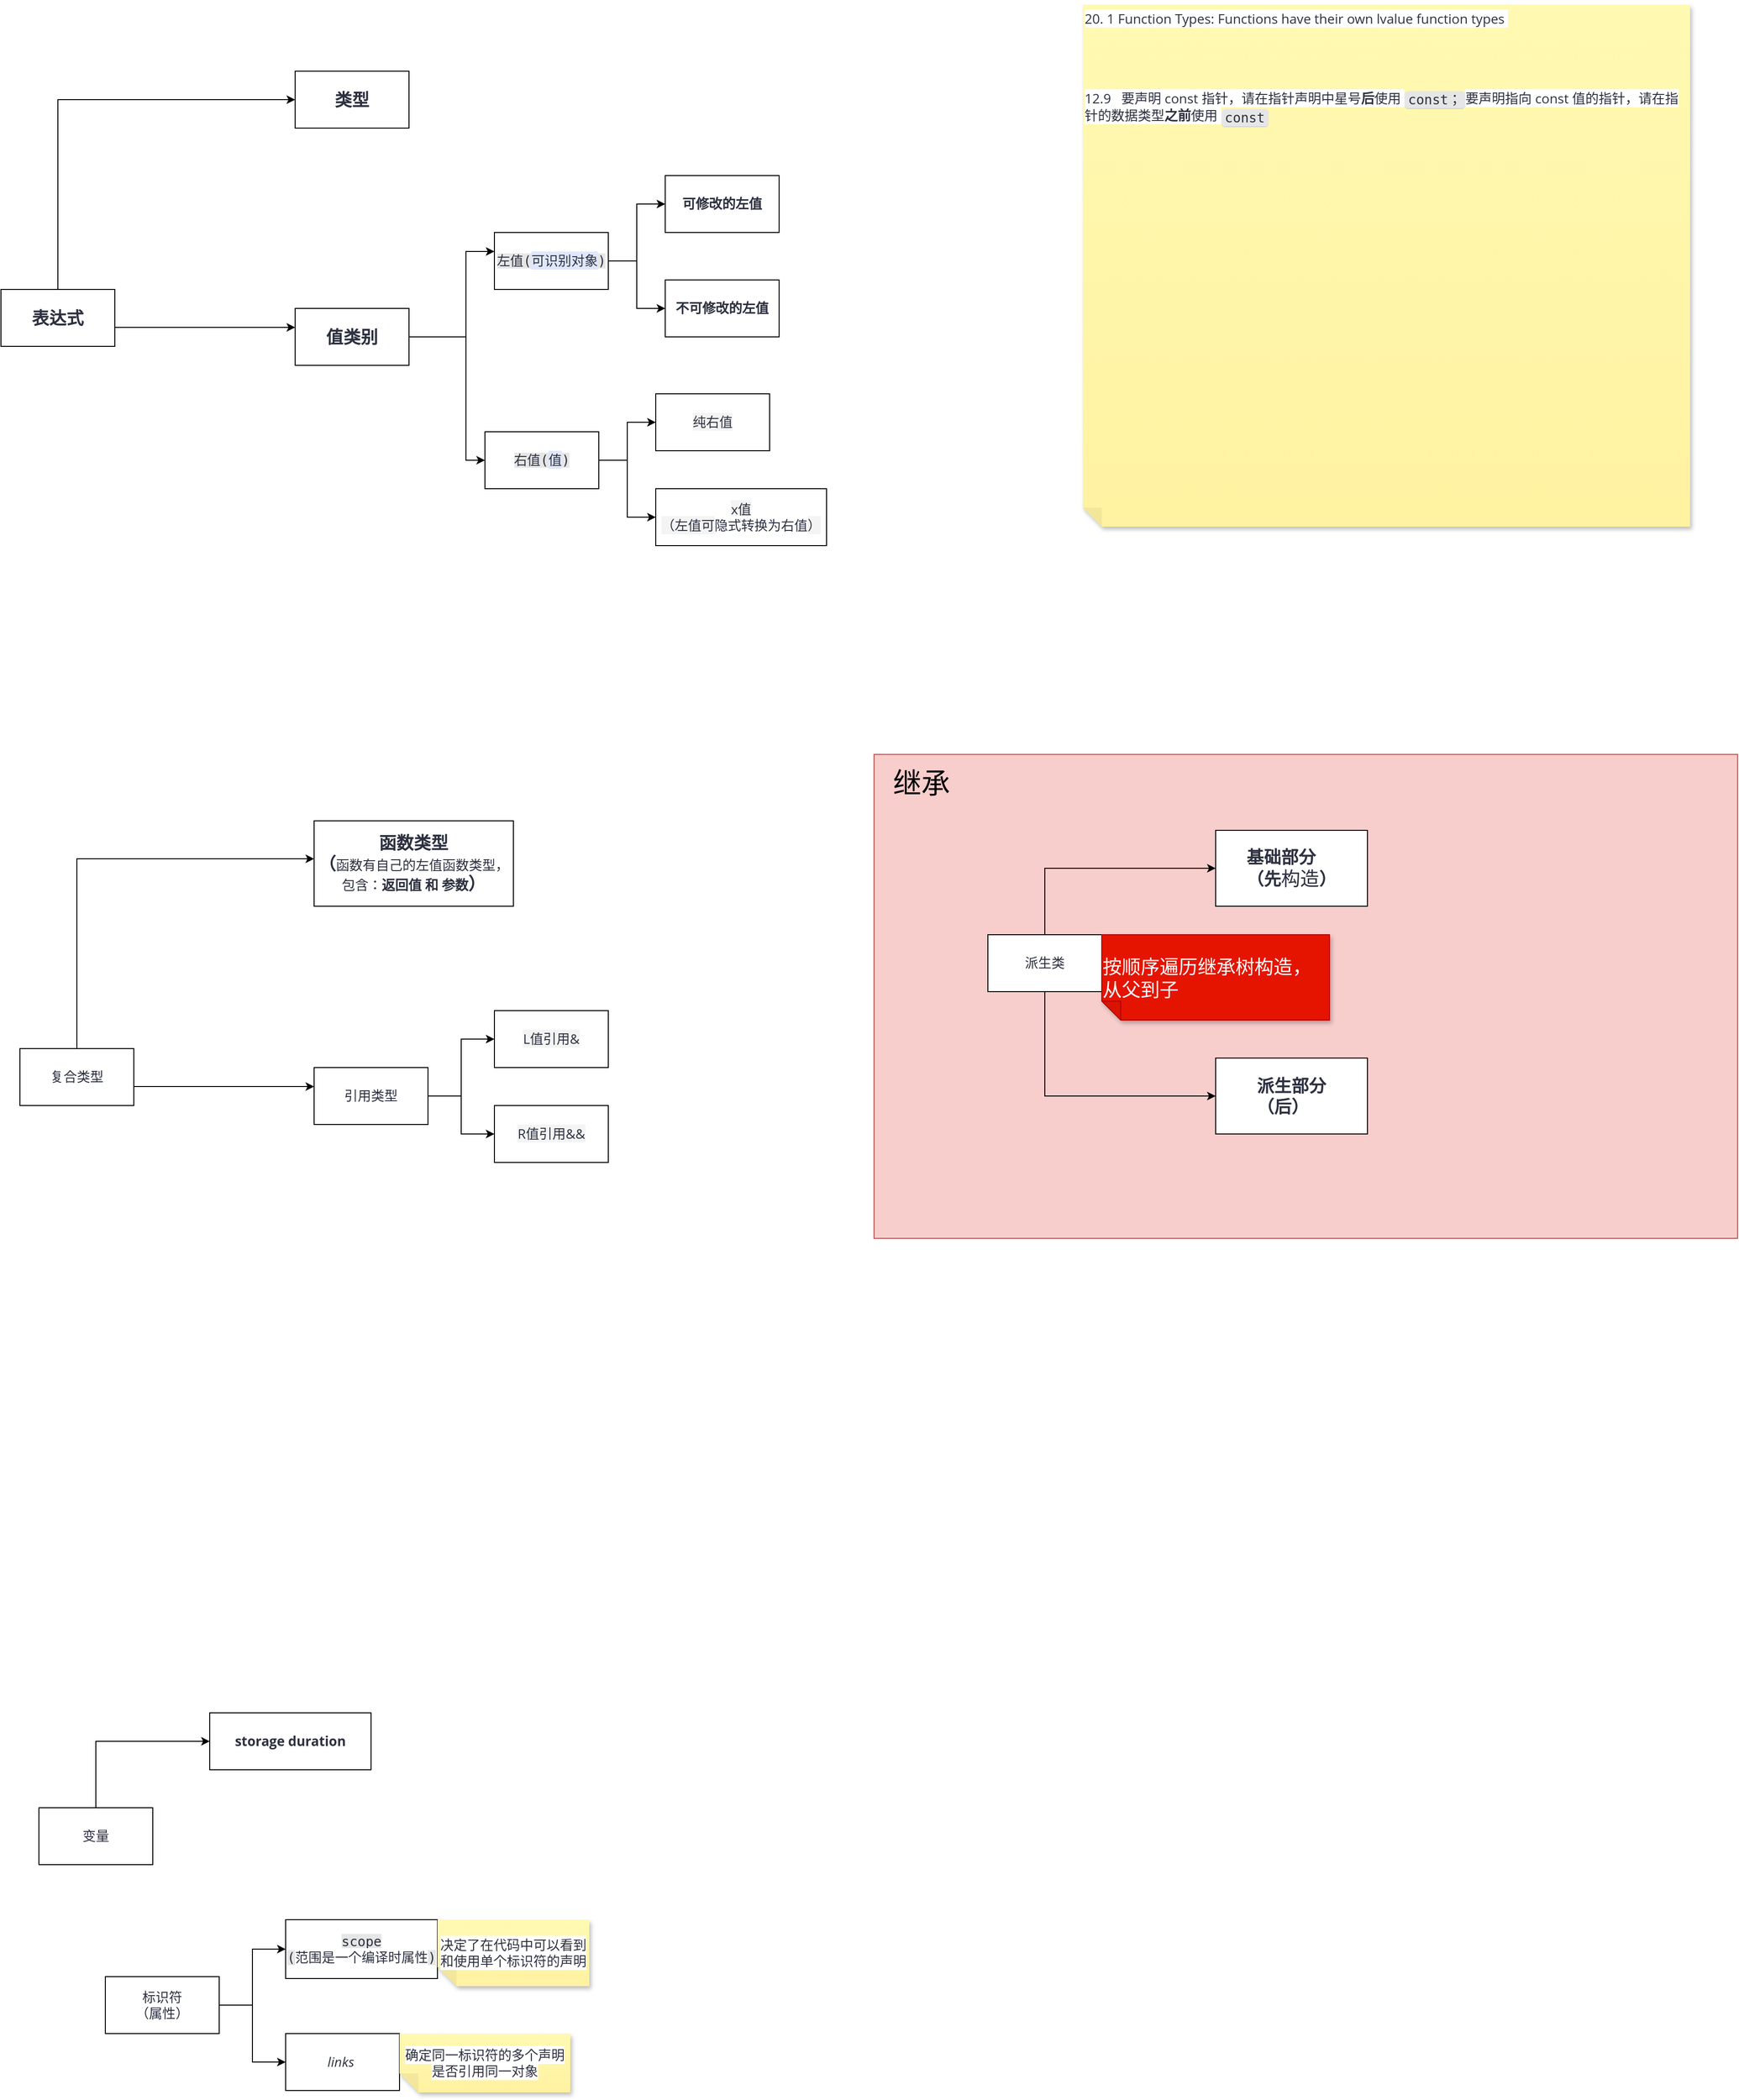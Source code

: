 <mxfile version="25.0.3">
  <diagram name="第 1 页" id="zCJwgfAlIP9obnGPYDEz">
    <mxGraphModel dx="2049" dy="1066" grid="1" gridSize="10" guides="1" tooltips="1" connect="1" arrows="1" fold="1" page="1" pageScale="1" pageWidth="827" pageHeight="1169" math="0" shadow="0">
      <root>
        <mxCell id="0" />
        <mxCell id="1" parent="0" />
        <mxCell id="-jIWmPzofc5P5sN-8sY--10" value="" style="whiteSpace=wrap;html=1;fillColor=#f8cecc;strokeColor=#b85450;" vertex="1" parent="1">
          <mxGeometry x="1040" y="950" width="910" height="510" as="geometry" />
        </mxCell>
        <mxCell id="oGX236ngwEXMZTwFb6us-2" style="edgeStyle=orthogonalEdgeStyle;rounded=0;orthogonalLoop=1;jettySize=auto;html=1;" parent="1" source="oGX236ngwEXMZTwFb6us-1" target="oGX236ngwEXMZTwFb6us-4" edge="1">
          <mxGeometry relative="1" as="geometry">
            <mxPoint x="480" y="230" as="targetPoint" />
            <Array as="points">
              <mxPoint x="180" y="260" />
            </Array>
          </mxGeometry>
        </mxCell>
        <mxCell id="oGX236ngwEXMZTwFb6us-3" style="edgeStyle=orthogonalEdgeStyle;rounded=0;orthogonalLoop=1;jettySize=auto;html=1;" parent="1" source="oGX236ngwEXMZTwFb6us-1" target="oGX236ngwEXMZTwFb6us-5" edge="1">
          <mxGeometry relative="1" as="geometry">
            <mxPoint x="480" y="300" as="targetPoint" />
            <Array as="points">
              <mxPoint x="300" y="500" />
              <mxPoint x="300" y="500" />
            </Array>
          </mxGeometry>
        </mxCell>
        <mxCell id="oGX236ngwEXMZTwFb6us-1" value="&lt;span style=&quot;color: rgb(45, 49, 64); font-family: &amp;quot;Open Sans&amp;quot;; font-size: 18px; font-weight: 700; letter-spacing: 0.25px; text-align: start; background-color: rgb(255, 255, 255);&quot;&gt;表达式&lt;/span&gt;" style="rounded=0;whiteSpace=wrap;html=1;" parent="1" vertex="1">
          <mxGeometry x="120" y="460" width="120" height="60" as="geometry" />
        </mxCell>
        <mxCell id="oGX236ngwEXMZTwFb6us-4" value="&lt;span style=&quot;color: rgb(45, 49, 64); font-family: &amp;quot;Open Sans&amp;quot;; font-size: 18px; font-weight: 700; letter-spacing: 0.25px; text-align: start; background-color: rgb(255, 255, 255);&quot;&gt;类型&lt;/span&gt;" style="rounded=0;whiteSpace=wrap;html=1;" parent="1" vertex="1">
          <mxGeometry x="430" y="230" width="120" height="60" as="geometry" />
        </mxCell>
        <mxCell id="oGX236ngwEXMZTwFb6us-7" value="" style="edgeStyle=orthogonalEdgeStyle;rounded=0;orthogonalLoop=1;jettySize=auto;html=1;" parent="1" source="oGX236ngwEXMZTwFb6us-5" target="oGX236ngwEXMZTwFb6us-6" edge="1">
          <mxGeometry relative="1" as="geometry">
            <Array as="points">
              <mxPoint x="610" y="510" />
              <mxPoint x="610" y="420" />
            </Array>
          </mxGeometry>
        </mxCell>
        <mxCell id="oGX236ngwEXMZTwFb6us-9" value="" style="edgeStyle=orthogonalEdgeStyle;rounded=0;orthogonalLoop=1;jettySize=auto;html=1;" parent="1" source="oGX236ngwEXMZTwFb6us-5" target="oGX236ngwEXMZTwFb6us-8" edge="1">
          <mxGeometry relative="1" as="geometry">
            <Array as="points">
              <mxPoint x="610" y="510" />
              <mxPoint x="610" y="640" />
            </Array>
          </mxGeometry>
        </mxCell>
        <mxCell id="oGX236ngwEXMZTwFb6us-5" value="&lt;span style=&quot;color: rgb(45, 49, 64); font-family: &amp;quot;Open Sans&amp;quot;; font-size: 18px; font-weight: 700; letter-spacing: 0.25px; text-align: start; background-color: rgb(255, 255, 255);&quot;&gt;值类别&lt;/span&gt;" style="rounded=0;whiteSpace=wrap;html=1;" parent="1" vertex="1">
          <mxGeometry x="430" y="480" width="120" height="60" as="geometry" />
        </mxCell>
        <mxCell id="oGX236ngwEXMZTwFb6us-11" value="" style="edgeStyle=orthogonalEdgeStyle;rounded=0;orthogonalLoop=1;jettySize=auto;html=1;" parent="1" source="oGX236ngwEXMZTwFb6us-6" target="oGX236ngwEXMZTwFb6us-10" edge="1">
          <mxGeometry relative="1" as="geometry" />
        </mxCell>
        <mxCell id="oGX236ngwEXMZTwFb6us-13" value="" style="edgeStyle=orthogonalEdgeStyle;rounded=0;orthogonalLoop=1;jettySize=auto;html=1;" parent="1" source="oGX236ngwEXMZTwFb6us-6" target="oGX236ngwEXMZTwFb6us-12" edge="1">
          <mxGeometry relative="1" as="geometry" />
        </mxCell>
        <mxCell id="oGX236ngwEXMZTwFb6us-6" value="&lt;span style=&quot;color: rgb(45, 49, 64); font-family: Monaco, Consolas, &amp;quot;Andale Mono&amp;quot;, &amp;quot;DejaVu Sans Mono&amp;quot;, monospace; font-size: 14px; text-align: start; background-color: rgb(230, 230, 230);&quot;&gt;左值(&lt;/span&gt;&lt;span style=&quot;color: rgb(45, 49, 64); font-family: &amp;quot;Open Sans&amp;quot;; font-size: 14px; text-align: start; background-color: rgb(223, 231, 255);&quot;&gt;可识别对象&lt;/span&gt;&lt;span style=&quot;color: rgb(45, 49, 64); font-family: Monaco, Consolas, &amp;quot;Andale Mono&amp;quot;, &amp;quot;DejaVu Sans Mono&amp;quot;, monospace; font-size: 14px; text-align: start; background-color: rgb(230, 230, 230);&quot;&gt;)&lt;/span&gt;" style="rounded=0;whiteSpace=wrap;html=1;" parent="1" vertex="1">
          <mxGeometry x="640" y="400" width="120" height="60" as="geometry" />
        </mxCell>
        <mxCell id="oGX236ngwEXMZTwFb6us-15" value="" style="edgeStyle=orthogonalEdgeStyle;rounded=0;orthogonalLoop=1;jettySize=auto;html=1;" parent="1" source="oGX236ngwEXMZTwFb6us-8" target="oGX236ngwEXMZTwFb6us-14" edge="1">
          <mxGeometry relative="1" as="geometry" />
        </mxCell>
        <mxCell id="oGX236ngwEXMZTwFb6us-17" value="" style="edgeStyle=orthogonalEdgeStyle;rounded=0;orthogonalLoop=1;jettySize=auto;html=1;" parent="1" source="oGX236ngwEXMZTwFb6us-8" target="oGX236ngwEXMZTwFb6us-16" edge="1">
          <mxGeometry relative="1" as="geometry" />
        </mxCell>
        <mxCell id="oGX236ngwEXMZTwFb6us-8" value="&lt;span style=&quot;color: rgb(45, 49, 64); font-family: Monaco, Consolas, &amp;quot;Andale Mono&amp;quot;, &amp;quot;DejaVu Sans Mono&amp;quot;, monospace; font-size: 14px; text-align: start; background-color: rgb(230, 230, 230);&quot;&gt;右值(&lt;/span&gt;&lt;span style=&quot;color: rgb(45, 49, 64); font-family: &amp;quot;Open Sans&amp;quot;; font-size: 14px; text-align: start; background-color: rgb(223, 231, 255);&quot;&gt;值&lt;/span&gt;&lt;span style=&quot;color: rgb(45, 49, 64); font-family: Monaco, Consolas, &amp;quot;Andale Mono&amp;quot;, &amp;quot;DejaVu Sans Mono&amp;quot;, monospace; font-size: 14px; text-align: start; background-color: rgb(230, 230, 230);&quot;&gt;)&lt;/span&gt;" style="rounded=0;whiteSpace=wrap;html=1;" parent="1" vertex="1">
          <mxGeometry x="630" y="610" width="120" height="60" as="geometry" />
        </mxCell>
        <mxCell id="oGX236ngwEXMZTwFb6us-10" value="&lt;strong style=&quot;box-sizing: inherit; margin: 0px; padding: 0px; border: 0px; font-variant-numeric: inherit; font-variant-east-asian: inherit; font-variant-alternates: inherit; font-variant-position: inherit; font-stretch: inherit; font-size: 14px; line-height: inherit; font-family: &amp;quot;Open Sans&amp;quot;; font-optical-sizing: inherit; font-size-adjust: inherit; font-kerning: inherit; font-feature-settings: inherit; font-variation-settings: inherit; color: rgb(45, 49, 64); text-align: start; background-color: rgb(255, 255, 255);&quot; data-immersive-translate-walked=&quot;97a51d90-85dc-41e9-87ce-aa57213af31a&quot;&gt;可修改的左值&lt;/strong&gt;" style="rounded=0;whiteSpace=wrap;html=1;" parent="1" vertex="1">
          <mxGeometry x="820" y="340" width="120" height="60" as="geometry" />
        </mxCell>
        <mxCell id="oGX236ngwEXMZTwFb6us-12" value="&lt;strong style=&quot;box-sizing: inherit; margin: 0px; padding: 0px; border: 0px; font-variant-numeric: inherit; font-variant-east-asian: inherit; font-variant-alternates: inherit; font-variant-position: inherit; font-stretch: inherit; font-size: 14px; line-height: inherit; font-family: &amp;quot;Open Sans&amp;quot;; font-optical-sizing: inherit; font-size-adjust: inherit; font-kerning: inherit; font-feature-settings: inherit; font-variation-settings: inherit; color: rgb(45, 49, 64); text-align: start; background-color: rgb(255, 255, 255);&quot; data-immersive-translate-walked=&quot;97a51d90-85dc-41e9-87ce-aa57213af31a&quot;&gt;不可修改的左值&lt;/strong&gt;" style="rounded=0;whiteSpace=wrap;html=1;" parent="1" vertex="1">
          <mxGeometry x="820" y="450" width="120" height="60" as="geometry" />
        </mxCell>
        <mxCell id="oGX236ngwEXMZTwFb6us-14" value="&lt;span style=&quot;color: rgb(45, 49, 64); font-family: &amp;quot;Open Sans&amp;quot;; font-size: 14px; text-align: start; background-color: rgb(244, 244, 244);&quot;&gt;纯右值&lt;/span&gt;" style="rounded=0;whiteSpace=wrap;html=1;" parent="1" vertex="1">
          <mxGeometry x="810" y="570" width="120" height="60" as="geometry" />
        </mxCell>
        <mxCell id="oGX236ngwEXMZTwFb6us-16" value="&lt;span style=&quot;color: rgb(45, 49, 64); font-family: &amp;quot;Open Sans&amp;quot;; font-size: 14px; text-align: start; background-color: rgb(244, 244, 244);&quot;&gt;x值&lt;/span&gt;&lt;div&gt;&lt;span style=&quot;color: rgb(45, 49, 64); font-family: &amp;quot;Open Sans&amp;quot;; font-size: 14px; text-align: start; background-color: rgb(244, 244, 244);&quot;&gt;（左值可&lt;/span&gt;&lt;span style=&quot;background-color: rgb(255, 255, 255); color: rgb(45, 49, 64); font-family: &amp;quot;Open Sans&amp;quot;; font-size: 14px; text-align: start;&quot;&gt;隐式转换为右值&lt;/span&gt;&lt;span style=&quot;background-color: rgb(244, 244, 244); color: rgb(45, 49, 64); font-family: &amp;quot;Open Sans&amp;quot;; font-size: 14px; text-align: start;&quot;&gt;）&lt;/span&gt;&lt;/div&gt;" style="rounded=0;whiteSpace=wrap;html=1;" parent="1" vertex="1">
          <mxGeometry x="810" y="670" width="180" height="60" as="geometry" />
        </mxCell>
        <mxCell id="rQ7jleubQa4jrmGbAYu6-3" value="&lt;font face=&quot;Open Sans&quot; color=&quot;#2d3140&quot;&gt;&lt;span style=&quot;font-size: 14px; background-color: rgb(255, 255, 255);&quot;&gt;20. 1 Function Types: Functions have their own lvalue function types&amp;nbsp;&lt;br&gt;&lt;br&gt;&lt;br&gt;&lt;br&gt;&lt;br&gt;12.9&amp;nbsp; &amp;nbsp;&lt;/span&gt;&lt;/font&gt;&lt;span style=&quot;color: rgb(45, 49, 64); font-family: &amp;quot;Open Sans&amp;quot;; font-size: 14px; background-color: rgb(255, 255, 255);&quot;&gt;要声明 const 指针，请在指针声明中星号&lt;b&gt;后&lt;/b&gt;使用&amp;nbsp;&lt;/span&gt;&lt;code style=&quot;box-sizing: inherit; margin: 0px; padding: 1px 4px; border: 0px; font-variant-numeric: inherit; font-variant-east-asian: inherit; font-variant-alternates: inherit; font-variant-position: inherit; font-stretch: inherit; font-size: 14px; line-height: inherit; font-family: Monaco, Consolas, &amp;quot;Andale Mono&amp;quot;, &amp;quot;DejaVu Sans Mono&amp;quot;, monospace; font-optical-sizing: inherit; font-size-adjust: inherit; font-kerning: inherit; font-feature-settings: inherit; font-variation-settings: inherit; overflow: auto; vertical-align: middle; background-color: rgb(230, 230, 230); border-radius: 4px; box-shadow: rgb(212, 212, 212) 0px 1px; color: rgb(45, 49, 64);&quot; data-immersive-translate-walked=&quot;1f2cb60a-0e9e-448f-9b1c-8a35acca966f&quot;&gt;const；&lt;/code&gt;&lt;span style=&quot;color: rgb(45, 49, 64); font-family: &amp;quot;Open Sans&amp;quot;; font-size: 14px; background-color: rgb(255, 255, 255);&quot;&gt;要声明指向 const 值的指针，请在指针的数据类型&lt;b&gt;之前&lt;/b&gt;使用&amp;nbsp;&lt;/span&gt;&lt;code style=&quot;box-sizing: inherit; margin: 0px; padding: 1px 4px; border: 0px; font-variant-numeric: inherit; font-variant-east-asian: inherit; font-variant-alternates: inherit; font-variant-position: inherit; font-stretch: inherit; font-size: 14px; line-height: inherit; font-family: Monaco, Consolas, &amp;quot;Andale Mono&amp;quot;, &amp;quot;DejaVu Sans Mono&amp;quot;, monospace; font-optical-sizing: inherit; font-size-adjust: inherit; font-kerning: inherit; font-feature-settings: inherit; font-variation-settings: inherit; overflow: auto; vertical-align: middle; background-color: rgb(230, 230, 230); border-radius: 4px; box-shadow: rgb(212, 212, 212) 0px 1px; color: rgb(45, 49, 64);&quot; data-immersive-translate-walked=&quot;1f2cb60a-0e9e-448f-9b1c-8a35acca966f&quot;&gt;const&lt;/code&gt;" style="shape=note;whiteSpace=wrap;html=1;backgroundOutline=1;fontColor=#000000;darkOpacity=0.05;fillColor=#FFF9B2;strokeColor=none;fillStyle=solid;direction=west;gradientDirection=north;gradientColor=#FFF2A1;shadow=1;size=20;pointerEvents=1;align=left;horizontal=1;verticalAlign=top;" parent="1" vertex="1">
          <mxGeometry x="1260" y="160" width="640" height="550" as="geometry" />
        </mxCell>
        <mxCell id="rQ7jleubQa4jrmGbAYu6-4" style="edgeStyle=orthogonalEdgeStyle;rounded=0;orthogonalLoop=1;jettySize=auto;html=1;" parent="1" source="rQ7jleubQa4jrmGbAYu6-6" target="rQ7jleubQa4jrmGbAYu6-7" edge="1">
          <mxGeometry relative="1" as="geometry">
            <mxPoint x="500" y="1030" as="targetPoint" />
            <Array as="points">
              <mxPoint x="200" y="1060" />
            </Array>
          </mxGeometry>
        </mxCell>
        <mxCell id="rQ7jleubQa4jrmGbAYu6-5" style="edgeStyle=orthogonalEdgeStyle;rounded=0;orthogonalLoop=1;jettySize=auto;html=1;" parent="1" source="rQ7jleubQa4jrmGbAYu6-6" target="rQ7jleubQa4jrmGbAYu6-10" edge="1">
          <mxGeometry relative="1" as="geometry">
            <mxPoint x="500" y="1100" as="targetPoint" />
            <Array as="points">
              <mxPoint x="320" y="1300" />
              <mxPoint x="320" y="1300" />
            </Array>
          </mxGeometry>
        </mxCell>
        <mxCell id="rQ7jleubQa4jrmGbAYu6-6" value="&lt;span style=&quot;color: rgb(45, 49, 64); font-family: &amp;quot;Open Sans&amp;quot;; font-size: 14px; text-align: start; background-color: rgb(255, 255, 255);&quot;&gt;复合类型&lt;/span&gt;" style="rounded=0;whiteSpace=wrap;html=1;" parent="1" vertex="1">
          <mxGeometry x="140" y="1260" width="120" height="60" as="geometry" />
        </mxCell>
        <mxCell id="rQ7jleubQa4jrmGbAYu6-7" value="&lt;span style=&quot;color: rgb(45, 49, 64); font-family: &amp;quot;Open Sans&amp;quot;; font-size: 18px; font-weight: 700; letter-spacing: 0.25px; text-align: start; background-color: rgb(255, 255, 255);&quot;&gt;函数类型&lt;/span&gt;&lt;div&gt;&lt;span style=&quot;color: rgb(45, 49, 64); font-family: &amp;quot;Open Sans&amp;quot;; font-size: 18px; font-weight: 700; letter-spacing: 0.25px; text-align: start; background-color: rgb(255, 255, 255);&quot;&gt;（&lt;/span&gt;&lt;span style=&quot;background-color: rgb(255, 255, 255); color: rgb(45, 49, 64); font-family: &amp;quot;Open Sans&amp;quot;; font-size: 14px; text-align: start;&quot;&gt;函数有自己的左值函数类型，包含：&lt;b&gt;返回值 和 参数&lt;/b&gt;&lt;/span&gt;&lt;span style=&quot;background-color: rgb(255, 255, 255); color: rgb(45, 49, 64); font-family: &amp;quot;Open Sans&amp;quot;; font-size: 18px; font-weight: 700; letter-spacing: 0.25px; text-align: start;&quot;&gt;）&lt;/span&gt;&lt;/div&gt;" style="rounded=0;whiteSpace=wrap;html=1;" parent="1" vertex="1">
          <mxGeometry x="450" y="1020" width="210" height="90" as="geometry" />
        </mxCell>
        <mxCell id="rQ7jleubQa4jrmGbAYu6-27" style="edgeStyle=orthogonalEdgeStyle;rounded=0;orthogonalLoop=1;jettySize=auto;html=1;" parent="1" source="rQ7jleubQa4jrmGbAYu6-10" target="rQ7jleubQa4jrmGbAYu6-24" edge="1">
          <mxGeometry relative="1" as="geometry" />
        </mxCell>
        <mxCell id="rQ7jleubQa4jrmGbAYu6-28" style="edgeStyle=orthogonalEdgeStyle;rounded=0;orthogonalLoop=1;jettySize=auto;html=1;" parent="1" source="rQ7jleubQa4jrmGbAYu6-10" target="rQ7jleubQa4jrmGbAYu6-26" edge="1">
          <mxGeometry relative="1" as="geometry" />
        </mxCell>
        <mxCell id="rQ7jleubQa4jrmGbAYu6-10" value="&lt;span style=&quot;color: rgb(45, 49, 64); font-family: &amp;quot;Open Sans&amp;quot;; font-size: 14px; text-align: left; background-color: rgb(255, 255, 255);&quot;&gt;引用类型&lt;/span&gt;" style="rounded=0;whiteSpace=wrap;html=1;" parent="1" vertex="1">
          <mxGeometry x="450" y="1280" width="120" height="60" as="geometry" />
        </mxCell>
        <mxCell id="rQ7jleubQa4jrmGbAYu6-24" value="&lt;span style=&quot;color: rgb(45, 49, 64); font-family: &amp;quot;Open Sans&amp;quot;; font-size: 14px; text-align: start; background-color: rgb(244, 244, 244);&quot;&gt;L值引用&amp;amp;&lt;/span&gt;" style="rounded=0;whiteSpace=wrap;html=1;" parent="1" vertex="1">
          <mxGeometry x="640" y="1220" width="120" height="60" as="geometry" />
        </mxCell>
        <mxCell id="rQ7jleubQa4jrmGbAYu6-26" value="&lt;span style=&quot;color: rgb(45, 49, 64); font-family: &amp;quot;Open Sans&amp;quot;; font-size: 14px; text-align: start; background-color: rgb(244, 244, 244);&quot;&gt;R值引用&amp;amp;&amp;amp;&lt;/span&gt;" style="rounded=0;whiteSpace=wrap;html=1;" parent="1" vertex="1">
          <mxGeometry x="640" y="1320" width="120" height="60" as="geometry" />
        </mxCell>
        <mxCell id="fvUucBqJdOx6glTmMbDe-1" style="edgeStyle=orthogonalEdgeStyle;rounded=0;orthogonalLoop=1;jettySize=auto;html=1;" parent="1" source="fvUucBqJdOx6glTmMbDe-3" target="fvUucBqJdOx6glTmMbDe-4" edge="1">
          <mxGeometry relative="1" as="geometry">
            <mxPoint x="520" y="1830" as="targetPoint" />
            <Array as="points">
              <mxPoint x="220" y="1990" />
              <mxPoint x="365" y="1990" />
            </Array>
          </mxGeometry>
        </mxCell>
        <mxCell id="fvUucBqJdOx6glTmMbDe-3" value="&lt;span style=&quot;color: rgb(45, 49, 64); font-family: &amp;quot;Open Sans&amp;quot;; font-size: 14px; text-align: start; background-color: rgb(255, 255, 255);&quot;&gt;变量&lt;/span&gt;" style="rounded=0;whiteSpace=wrap;html=1;" parent="1" vertex="1">
          <mxGeometry x="160" y="2060" width="120" height="60" as="geometry" />
        </mxCell>
        <mxCell id="fvUucBqJdOx6glTmMbDe-4" value="&lt;strong style=&quot;box-sizing: inherit; margin: 0px; padding: 0px; border: 0px; font-variant-numeric: inherit; font-variant-east-asian: inherit; font-variant-alternates: inherit; font-variant-position: inherit; font-variant-emoji: inherit; font-stretch: inherit; font-size: 14px; line-height: inherit; font-family: &amp;quot;Open Sans&amp;quot;; font-optical-sizing: inherit; font-size-adjust: inherit; font-kerning: inherit; font-feature-settings: inherit; font-variation-settings: inherit; color: rgb(45, 49, 64); text-align: start; background-color: rgb(255, 255, 255);&quot; data-immersive-translate-walked=&quot;6afb6334-6282-4ce6-894a-930fbfaf0ec0&quot;&gt;storage duration&lt;/strong&gt;" style="rounded=0;whiteSpace=wrap;html=1;" parent="1" vertex="1">
          <mxGeometry x="340" y="1960" width="170" height="60" as="geometry" />
        </mxCell>
        <mxCell id="fvUucBqJdOx6glTmMbDe-5" style="edgeStyle=orthogonalEdgeStyle;rounded=0;orthogonalLoop=1;jettySize=auto;html=1;" parent="1" source="fvUucBqJdOx6glTmMbDe-7" target="fvUucBqJdOx6glTmMbDe-8" edge="1">
          <mxGeometry relative="1" as="geometry" />
        </mxCell>
        <mxCell id="fvUucBqJdOx6glTmMbDe-6" style="edgeStyle=orthogonalEdgeStyle;rounded=0;orthogonalLoop=1;jettySize=auto;html=1;" parent="1" source="fvUucBqJdOx6glTmMbDe-7" target="fvUucBqJdOx6glTmMbDe-9" edge="1">
          <mxGeometry relative="1" as="geometry" />
        </mxCell>
        <mxCell id="fvUucBqJdOx6glTmMbDe-7" value="&lt;span style=&quot;color: rgb(45, 49, 64); font-family: &amp;quot;Open Sans&amp;quot;; font-size: 14px; text-align: left; background-color: rgb(255, 255, 255);&quot;&gt;标识符&lt;br&gt;（属性）&lt;/span&gt;" style="rounded=0;whiteSpace=wrap;html=1;" parent="1" vertex="1">
          <mxGeometry x="230" y="2238" width="120" height="60" as="geometry" />
        </mxCell>
        <mxCell id="fvUucBqJdOx6glTmMbDe-8" value="&lt;span style=&quot;color: rgb(45, 49, 64); font-family: Monaco, Consolas, &amp;quot;Andale Mono&amp;quot;, &amp;quot;DejaVu Sans Mono&amp;quot;, monospace; font-size: 14px; text-align: start; background-color: rgb(230, 230, 230);&quot;&gt;scope&lt;br&gt;(&lt;/span&gt;&lt;span style=&quot;color: rgb(45, 49, 64); font-family: &amp;quot;Open Sans&amp;quot;; font-size: 14px; text-align: start; background-color: rgb(255, 255, 255);&quot;&gt;范围是一个编译时属性&lt;/span&gt;&lt;span style=&quot;color: rgb(45, 49, 64); font-family: Monaco, Consolas, &amp;quot;Andale Mono&amp;quot;, &amp;quot;DejaVu Sans Mono&amp;quot;, monospace; font-size: 14px; text-align: start; background-color: rgb(230, 230, 230);&quot;&gt;)&lt;/span&gt;" style="rounded=0;whiteSpace=wrap;html=1;" parent="1" vertex="1">
          <mxGeometry x="420" y="2178" width="160" height="62" as="geometry" />
        </mxCell>
        <mxCell id="fvUucBqJdOx6glTmMbDe-9" value="&lt;em style=&quot;box-sizing: inherit; margin: 0px; padding: 0px; border: 0px; font-variant-numeric: inherit; font-variant-east-asian: inherit; font-variant-alternates: inherit; font-variant-position: inherit; font-variant-emoji: inherit; font-stretch: inherit; font-size: 14px; line-height: inherit; font-family: &amp;quot;Open Sans&amp;quot;; font-optical-sizing: inherit; font-size-adjust: inherit; font-kerning: inherit; font-feature-settings: inherit; font-variation-settings: inherit; color: rgb(45, 49, 64); text-align: start; background-color: rgb(255, 255, 255);&quot; data-immersive-translate-walked=&quot;6afb6334-6282-4ce6-894a-930fbfaf0ec0&quot;&gt;links&amp;nbsp;&lt;/em&gt;" style="rounded=0;whiteSpace=wrap;html=1;" parent="1" vertex="1">
          <mxGeometry x="420" y="2298" width="120" height="60" as="geometry" />
        </mxCell>
        <mxCell id="fvUucBqJdOx6glTmMbDe-10" value="&lt;span style=&quot;color: rgb(45, 49, 64); font-family: &amp;quot;Open Sans&amp;quot;; font-size: 14px; text-align: start; background-color: rgb(255, 255, 255);&quot;&gt;决定了在代码中可以看到和使用单个标识符的声明&lt;/span&gt;" style="shape=note;whiteSpace=wrap;html=1;backgroundOutline=1;fontColor=#000000;darkOpacity=0.05;fillColor=#FFF9B2;strokeColor=none;fillStyle=solid;direction=west;gradientDirection=north;gradientColor=#FFF2A1;shadow=1;size=20;pointerEvents=1;" parent="1" vertex="1">
          <mxGeometry x="580" y="2178" width="160" height="70" as="geometry" />
        </mxCell>
        <mxCell id="fvUucBqJdOx6glTmMbDe-11" value="&lt;span style=&quot;color: rgb(45, 49, 64); font-family: &amp;quot;Open Sans&amp;quot;; font-size: 14px; text-align: start; background-color: rgb(255, 255, 255);&quot;&gt;确定同一标识符的多个声明是否引用同一对象&lt;/span&gt;" style="shape=note;whiteSpace=wrap;html=1;backgroundOutline=1;fontColor=#000000;darkOpacity=0.05;fillColor=#FFF9B2;strokeColor=none;fillStyle=solid;direction=west;gradientDirection=north;gradientColor=#FFF2A1;shadow=1;size=20;pointerEvents=1;" parent="1" vertex="1">
          <mxGeometry x="540" y="2298" width="180" height="62" as="geometry" />
        </mxCell>
        <mxCell id="-jIWmPzofc5P5sN-8sY--1" style="edgeStyle=orthogonalEdgeStyle;rounded=0;orthogonalLoop=1;jettySize=auto;html=1;" edge="1" parent="1" source="-jIWmPzofc5P5sN-8sY--3" target="-jIWmPzofc5P5sN-8sY--4">
          <mxGeometry relative="1" as="geometry">
            <mxPoint x="1520" y="1040" as="targetPoint" />
            <Array as="points">
              <mxPoint x="1220" y="1070" />
            </Array>
          </mxGeometry>
        </mxCell>
        <mxCell id="-jIWmPzofc5P5sN-8sY--2" style="edgeStyle=orthogonalEdgeStyle;rounded=0;orthogonalLoop=1;jettySize=auto;html=1;" edge="1" parent="1" source="-jIWmPzofc5P5sN-8sY--3" target="-jIWmPzofc5P5sN-8sY--12">
          <mxGeometry relative="1" as="geometry">
            <mxPoint x="1420" y="1310" as="targetPoint" />
            <Array as="points">
              <mxPoint x="1220" y="1310" />
            </Array>
          </mxGeometry>
        </mxCell>
        <mxCell id="-jIWmPzofc5P5sN-8sY--3" value="&lt;span style=&quot;color: rgb(45, 49, 64); font-family: &amp;quot;Open Sans&amp;quot;; font-size: 14px; text-align: start; background-color: rgb(255, 255, 255);&quot;&gt;派生类&lt;/span&gt;" style="rounded=0;whiteSpace=wrap;html=1;" vertex="1" parent="1">
          <mxGeometry x="1160" y="1140" width="120" height="60" as="geometry" />
        </mxCell>
        <mxCell id="-jIWmPzofc5P5sN-8sY--4" value="&lt;div style=&quot;text-align: start;&quot;&gt;&lt;font face=&quot;Open Sans&quot; color=&quot;#2d3140&quot;&gt;&lt;span style=&quot;font-size: 18px; letter-spacing: 0.25px; background-color: rgb(255, 255, 255);&quot;&gt;&lt;b&gt;基础部分&lt;/b&gt;&lt;/span&gt;&lt;/font&gt;&lt;/div&gt;&lt;div style=&quot;text-align: start;&quot;&gt;&lt;font face=&quot;Open Sans&quot; color=&quot;#2d3140&quot;&gt;&lt;span style=&quot;font-size: 18px; letter-spacing: 0.25px; background-color: rgb(255, 255, 255);&quot;&gt;&lt;b&gt;（先&lt;/b&gt;&lt;/span&gt;&lt;/font&gt;&lt;span style=&quot;background-color: rgb(255, 255, 255); color: rgb(45, 49, 64); font-family: &amp;quot;Open Sans&amp;quot;;&quot;&gt;&lt;font style=&quot;font-size: 20px;&quot;&gt;构造&lt;/font&gt;&lt;/span&gt;&lt;b style=&quot;font-size: 18px; letter-spacing: 0.25px; color: rgb(45, 49, 64); font-family: &amp;quot;Open Sans&amp;quot;;&quot;&gt;）&lt;/b&gt;&lt;/div&gt;" style="rounded=0;whiteSpace=wrap;html=1;" vertex="1" parent="1">
          <mxGeometry x="1400" y="1030" width="160" height="80" as="geometry" />
        </mxCell>
        <mxCell id="-jIWmPzofc5P5sN-8sY--11" value="&lt;font style=&quot;font-size: 30px;&quot;&gt;继承&lt;/font&gt;" style="text;strokeColor=none;align=center;fillColor=none;html=1;verticalAlign=middle;whiteSpace=wrap;rounded=0;" vertex="1" parent="1">
          <mxGeometry x="1040" y="950" width="100" height="60" as="geometry" />
        </mxCell>
        <mxCell id="-jIWmPzofc5P5sN-8sY--12" value="&lt;div style=&quot;text-align: start;&quot;&gt;&lt;font face=&quot;Open Sans&quot; color=&quot;#2d3140&quot;&gt;&lt;span style=&quot;font-size: 18px; letter-spacing: 0.25px; background-color: rgb(255, 255, 255);&quot;&gt;&lt;b&gt;派生部分&lt;/b&gt;&lt;/span&gt;&lt;/font&gt;&lt;/div&gt;&lt;div style=&quot;text-align: start;&quot;&gt;&lt;font face=&quot;Open Sans&quot; color=&quot;#2d3140&quot;&gt;&lt;span style=&quot;font-size: 18px; letter-spacing: 0.25px; background-color: rgb(255, 255, 255);&quot;&gt;&lt;b&gt;（后）&lt;/b&gt;&lt;/span&gt;&lt;/font&gt;&lt;/div&gt;" style="rounded=0;whiteSpace=wrap;html=1;" vertex="1" parent="1">
          <mxGeometry x="1400" y="1270" width="160" height="80" as="geometry" />
        </mxCell>
        <mxCell id="-jIWmPzofc5P5sN-8sY--13" value="&lt;div style=&quot;text-align: start;&quot;&gt;&lt;span style=&quot;font-size: 20px; background-color: initial;&quot;&gt;按顺序遍历继承树&lt;/span&gt;&lt;span style=&quot;font-size: 20px; background-color: initial;&quot;&gt;构造，从父到子&lt;/span&gt;&lt;/div&gt;" style="shape=note;whiteSpace=wrap;html=1;backgroundOutline=1;fontColor=#ffffff;darkOpacity=0.05;fillColor=#e51400;strokeColor=#B20000;fillStyle=solid;direction=west;gradientDirection=north;shadow=1;size=20;pointerEvents=1;" vertex="1" parent="1">
          <mxGeometry x="1280" y="1140" width="240" height="90" as="geometry" />
        </mxCell>
      </root>
    </mxGraphModel>
  </diagram>
</mxfile>
